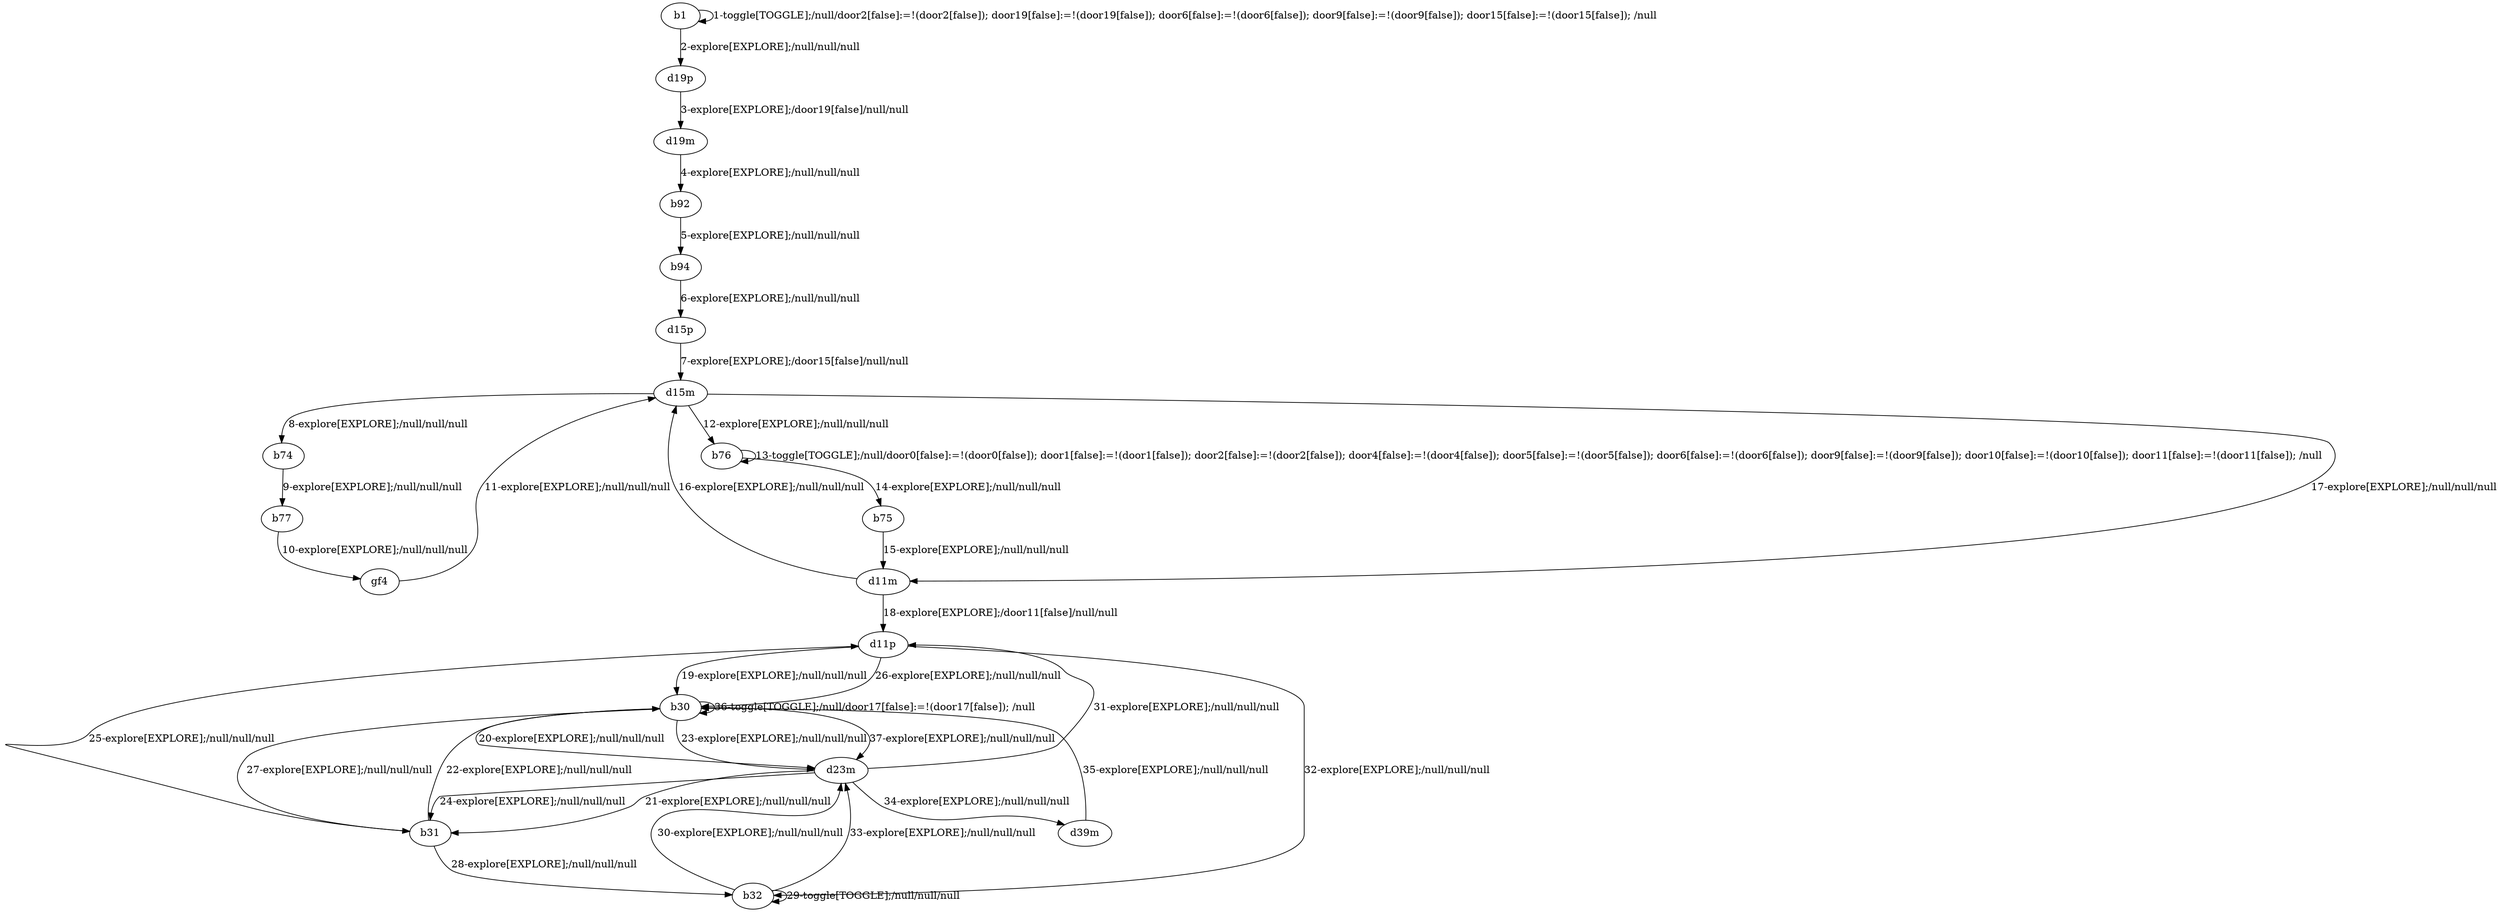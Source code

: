 # Total number of goals covered by this test: 9
# d23m --> d11p
# b31 --> b32
# b30 --> b31
# b30 --> b30
# d39m --> b30
# b31 --> b30
# b32 --> b32
# b32 --> d23m
# d23m --> b31

digraph g {
"b1" -> "b1" [label = "1-toggle[TOGGLE];/null/door2[false]:=!(door2[false]); door19[false]:=!(door19[false]); door6[false]:=!(door6[false]); door9[false]:=!(door9[false]); door15[false]:=!(door15[false]); /null"];
"b1" -> "d19p" [label = "2-explore[EXPLORE];/null/null/null"];
"d19p" -> "d19m" [label = "3-explore[EXPLORE];/door19[false]/null/null"];
"d19m" -> "b92" [label = "4-explore[EXPLORE];/null/null/null"];
"b92" -> "b94" [label = "5-explore[EXPLORE];/null/null/null"];
"b94" -> "d15p" [label = "6-explore[EXPLORE];/null/null/null"];
"d15p" -> "d15m" [label = "7-explore[EXPLORE];/door15[false]/null/null"];
"d15m" -> "b74" [label = "8-explore[EXPLORE];/null/null/null"];
"b74" -> "b77" [label = "9-explore[EXPLORE];/null/null/null"];
"b77" -> "gf4" [label = "10-explore[EXPLORE];/null/null/null"];
"gf4" -> "d15m" [label = "11-explore[EXPLORE];/null/null/null"];
"d15m" -> "b76" [label = "12-explore[EXPLORE];/null/null/null"];
"b76" -> "b76" [label = "13-toggle[TOGGLE];/null/door0[false]:=!(door0[false]); door1[false]:=!(door1[false]); door2[false]:=!(door2[false]); door4[false]:=!(door4[false]); door5[false]:=!(door5[false]); door6[false]:=!(door6[false]); door9[false]:=!(door9[false]); door10[false]:=!(door10[false]); door11[false]:=!(door11[false]); /null"];
"b76" -> "b75" [label = "14-explore[EXPLORE];/null/null/null"];
"b75" -> "d11m" [label = "15-explore[EXPLORE];/null/null/null"];
"d11m" -> "d15m" [label = "16-explore[EXPLORE];/null/null/null"];
"d15m" -> "d11m" [label = "17-explore[EXPLORE];/null/null/null"];
"d11m" -> "d11p" [label = "18-explore[EXPLORE];/door11[false]/null/null"];
"d11p" -> "b30" [label = "19-explore[EXPLORE];/null/null/null"];
"b30" -> "d23m" [label = "20-explore[EXPLORE];/null/null/null"];
"d23m" -> "b31" [label = "21-explore[EXPLORE];/null/null/null"];
"b31" -> "b30" [label = "22-explore[EXPLORE];/null/null/null"];
"b30" -> "d23m" [label = "23-explore[EXPLORE];/null/null/null"];
"d23m" -> "b31" [label = "24-explore[EXPLORE];/null/null/null"];
"b31" -> "d11p" [label = "25-explore[EXPLORE];/null/null/null"];
"d11p" -> "b30" [label = "26-explore[EXPLORE];/null/null/null"];
"b30" -> "b31" [label = "27-explore[EXPLORE];/null/null/null"];
"b31" -> "b32" [label = "28-explore[EXPLORE];/null/null/null"];
"b32" -> "b32" [label = "29-toggle[TOGGLE];/null/null/null"];
"b32" -> "d23m" [label = "30-explore[EXPLORE];/null/null/null"];
"d23m" -> "d11p" [label = "31-explore[EXPLORE];/null/null/null"];
"d11p" -> "b32" [label = "32-explore[EXPLORE];/null/null/null"];
"b32" -> "d23m" [label = "33-explore[EXPLORE];/null/null/null"];
"d23m" -> "d39m" [label = "34-explore[EXPLORE];/null/null/null"];
"d39m" -> "b30" [label = "35-explore[EXPLORE];/null/null/null"];
"b30" -> "b30" [label = "36-toggle[TOGGLE];/null/door17[false]:=!(door17[false]); /null"];
"b30" -> "d23m" [label = "37-explore[EXPLORE];/null/null/null"];
}